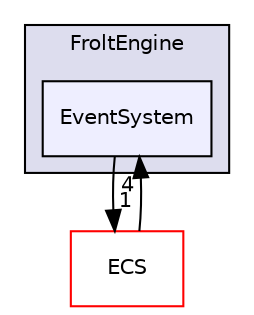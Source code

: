digraph "C:/Users/Alexa/Documents/Github/FroltEngine/EventSystem" {
  compound=true
  node [ fontsize="10", fontname="Helvetica"];
  edge [ labelfontsize="10", labelfontname="Helvetica"];
  subgraph clusterdir_baacf327caffa611df7b41249c9ce391 {
    graph [ bgcolor="#ddddee", pencolor="black", label="FroltEngine" fontname="Helvetica", fontsize="10", URL="dir_baacf327caffa611df7b41249c9ce391.html"]
  dir_d9ed0825c4db5ee501736167be77bd02 [shape=box, label="EventSystem", style="filled", fillcolor="#eeeeff", pencolor="black", URL="dir_d9ed0825c4db5ee501736167be77bd02.html"];
  }
  dir_c9cf17564b2c1495e1833ff68ae38634 [shape=box label="ECS" fillcolor="white" style="filled" color="red" URL="dir_c9cf17564b2c1495e1833ff68ae38634.html"];
  dir_d9ed0825c4db5ee501736167be77bd02->dir_c9cf17564b2c1495e1833ff68ae38634 [headlabel="1", labeldistance=1.5 headhref="dir_000011_000006.html"];
  dir_c9cf17564b2c1495e1833ff68ae38634->dir_d9ed0825c4db5ee501736167be77bd02 [headlabel="4", labeldistance=1.5 headhref="dir_000006_000011.html"];
}
